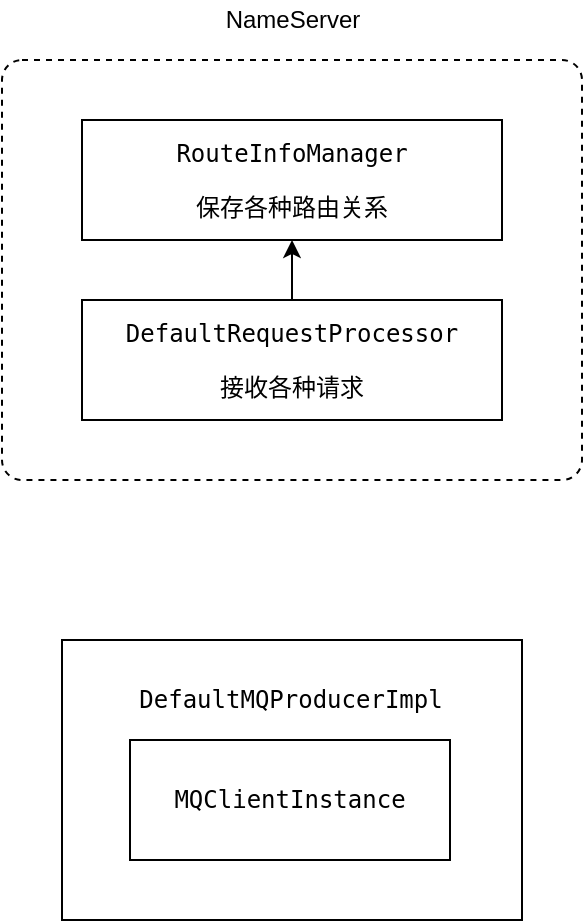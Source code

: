 <mxfile version="15.7.3" type="github">
  <diagram id="CZA0N2LGxyai92Y2YL3x" name="Page-1">
    <mxGraphModel dx="946" dy="536" grid="1" gridSize="10" guides="1" tooltips="1" connect="1" arrows="1" fold="1" page="1" pageScale="1" pageWidth="827" pageHeight="1169" math="0" shadow="0">
      <root>
        <mxCell id="0" />
        <mxCell id="1" parent="0" />
        <mxCell id="f4yIG2Xlh_7HaZL4ABCE-6" value="" style="html=1;align=center;verticalAlign=top;rounded=1;absoluteArcSize=1;arcSize=20;dashed=1;" vertex="1" parent="1">
          <mxGeometry x="145" y="110" width="290" height="210" as="geometry" />
        </mxCell>
        <mxCell id="f4yIG2Xlh_7HaZL4ABCE-2" value="NameServer" style="text;html=1;align=center;verticalAlign=middle;resizable=0;points=[];autosize=1;strokeColor=none;fillColor=none;" vertex="1" parent="1">
          <mxGeometry x="250" y="80" width="80" height="20" as="geometry" />
        </mxCell>
        <mxCell id="f4yIG2Xlh_7HaZL4ABCE-5" value="" style="edgeStyle=orthogonalEdgeStyle;rounded=0;orthogonalLoop=1;jettySize=auto;html=1;" edge="1" parent="1" source="f4yIG2Xlh_7HaZL4ABCE-3" target="f4yIG2Xlh_7HaZL4ABCE-4">
          <mxGeometry relative="1" as="geometry" />
        </mxCell>
        <mxCell id="f4yIG2Xlh_7HaZL4ABCE-3" value="&lt;pre&gt;DefaultRequestProcessor&lt;/pre&gt;&lt;pre&gt;接收各种请求&lt;/pre&gt;" style="rounded=0;whiteSpace=wrap;html=1;" vertex="1" parent="1">
          <mxGeometry x="185" y="230" width="210" height="60" as="geometry" />
        </mxCell>
        <mxCell id="f4yIG2Xlh_7HaZL4ABCE-4" value="&lt;pre&gt;RouteInfoManager&lt;/pre&gt;&lt;pre&gt;保存各种路由关系&lt;/pre&gt;" style="rounded=0;whiteSpace=wrap;html=1;" vertex="1" parent="1">
          <mxGeometry x="185" y="140" width="210" height="60" as="geometry" />
        </mxCell>
        <mxCell id="f4yIG2Xlh_7HaZL4ABCE-7" value="" style="rounded=0;whiteSpace=wrap;html=1;" vertex="1" parent="1">
          <mxGeometry x="175" y="400" width="230" height="140" as="geometry" />
        </mxCell>
        <mxCell id="f4yIG2Xlh_7HaZL4ABCE-8" value="&lt;pre&gt;MQClientInstance&lt;/pre&gt;" style="rounded=0;whiteSpace=wrap;html=1;" vertex="1" parent="1">
          <mxGeometry x="209" y="450" width="160" height="60" as="geometry" />
        </mxCell>
        <mxCell id="f4yIG2Xlh_7HaZL4ABCE-9" value="&lt;pre&gt;DefaultMQProducerImpl&lt;/pre&gt;" style="text;html=1;align=center;verticalAlign=middle;resizable=0;points=[];autosize=1;strokeColor=none;fillColor=none;" vertex="1" parent="1">
          <mxGeometry x="204" y="410" width="170" height="40" as="geometry" />
        </mxCell>
      </root>
    </mxGraphModel>
  </diagram>
</mxfile>
